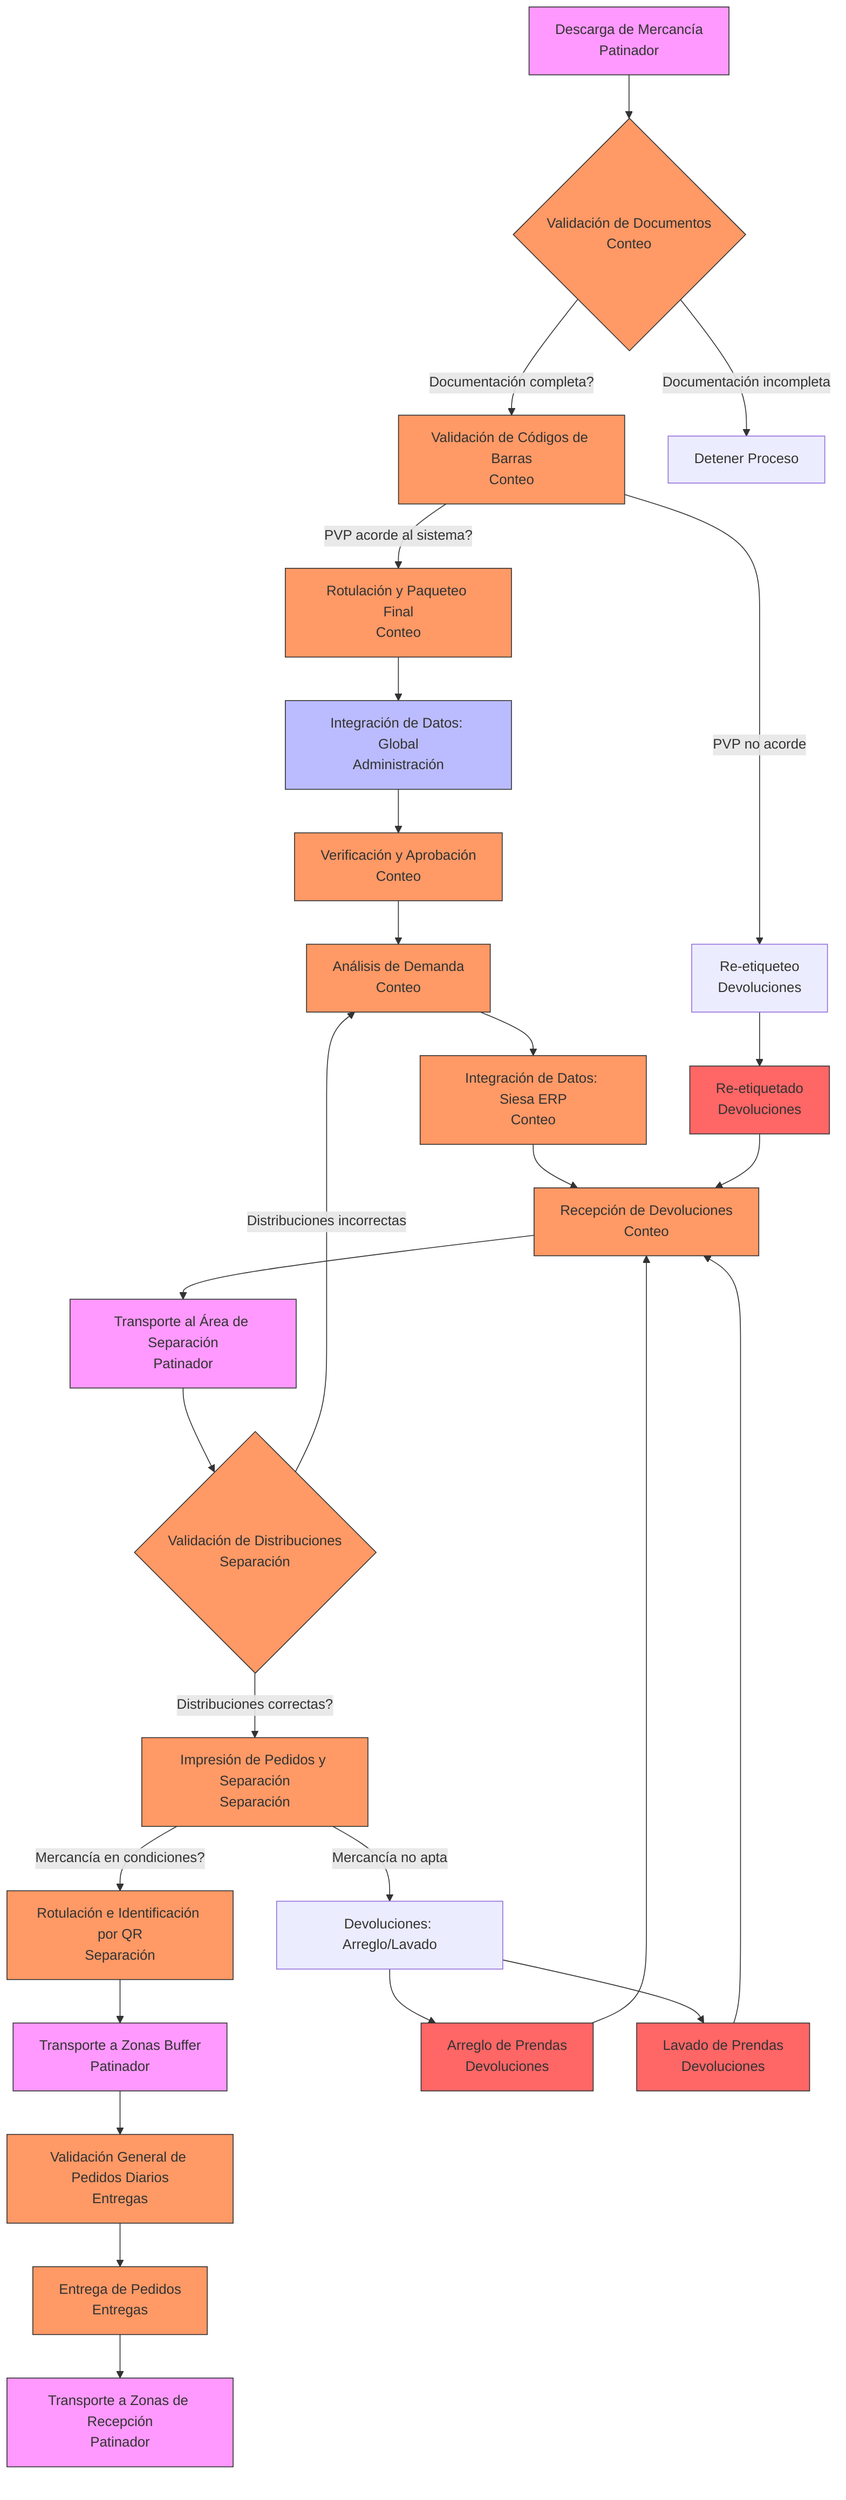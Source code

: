 flowchart TD
    %% Proceso de Ingreso
    A[Descarga de Mercancía\nPatinador] --> B{Validación de Documentos\nConteo}
    B -->|Documentación completa?| C[Validación de Códigos de Barras\nConteo]
    B -->|Documentación incompleta| D[Detener Proceso]
    C -->|PVP acorde al sistema?| E[Rotulación y Paqueteo Final\nConteo]
    C -->|PVP no acorde| F[Re-etiqueteo\nDevoluciones]

    %% Proceso de Manejo
    E --> G[Integración de Datos: Global\nAdministración]
    G --> H[Verificación y Aprobación\nConteo]
    H --> I[Análisis de Demanda\nConteo]
    I --> J[Integración de Datos: Siesa ERP\nConteo]
    J --> K[Recepción de Devoluciones\nConteo]

    %% Proceso de Separación
    K --> L[Transporte al Área de Separación\nPatinador]
    L --> M{Validación de Distribuciones\nSeparación}
    M -->|Distribuciones correctas?| N[Impresión de Pedidos y Separación\nSeparación]
    M -->|Distribuciones incorrectas| I
    N -->|Mercancía en condiciones?| O[Rotulación e Identificación por QR\nSeparación]
    N -->|Mercancía no apta| P[Devoluciones: Arreglo/Lavado]
    O --> Q[Transporte a Zonas Buffer\nPatinador]

    %% Proceso de Entregas
    Q --> R[Validación General de Pedidos Diarios\nEntregas]
    R --> S[Entrega de Pedidos\nEntregas]
    S --> T[Transporte a Zonas de Recepción\nPatinador]

    %% Proceso de Devoluciones
    F --> U[Re-etiquetado\nDevoluciones]
    P --> V[Arreglo de Prendas\nDevoluciones]
    P --> W[Lavado de Prendas\nDevoluciones]
    U --> K
    V --> K
    W --> K

    %% Estilos
    style A fill:#f9f,stroke:#333
    style B fill:#f96,stroke:#333
    style C fill:#f96,stroke:#333
    style E fill:#f96,stroke:#333
    style G fill:#bbf,stroke:#333
    style H fill:#f96,stroke:#333
    style I fill:#f96,stroke:#333
    style J fill:#f96,stroke:#333
    style K fill:#f96,stroke:#333
    style L fill:#f9f,stroke:#333
    style M fill:#f96,stroke:#333
    style N fill:#f96,stroke:#333
    style O fill:#f96,stroke:#333
    style Q fill:#f9f,stroke:#333
    style R fill:#f96,stroke:#333
    style S fill:#f96,stroke:#333
    style T fill:#f9f,stroke:#333
    style U fill:#f66,stroke:#333
    style V fill:#f66,stroke:#333
    style W fill:#f66,stroke:#333